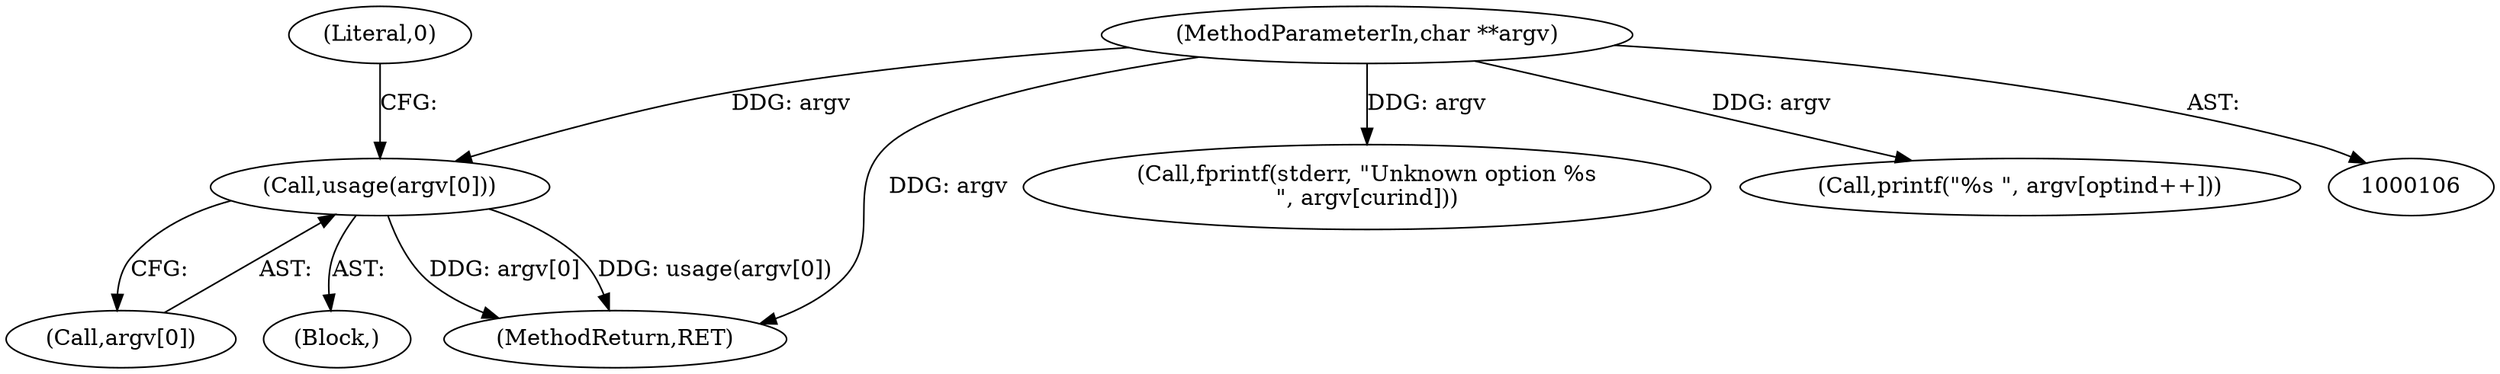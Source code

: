 digraph "0_keepalived_04f2d32871bb3b11d7dc024039952f2fe2750306@array" {
"1000257" [label="(Call,usage(argv[0]))"];
"1000108" [label="(MethodParameterIn,char **argv)"];
"1000675" [label="(Call,fprintf(stderr, \"Unknown option %s\n\", argv[curind]))"];
"1000257" [label="(Call,usage(argv[0]))"];
"1000258" [label="(Call,argv[0])"];
"1000262" [label="(Literal,0)"];
"1000195" [label="(Block,)"];
"1000731" [label="(Call,printf(\"%s \", argv[optind++]))"];
"1000108" [label="(MethodParameterIn,char **argv)"];
"1000745" [label="(MethodReturn,RET)"];
"1000257" -> "1000195"  [label="AST: "];
"1000257" -> "1000258"  [label="CFG: "];
"1000258" -> "1000257"  [label="AST: "];
"1000262" -> "1000257"  [label="CFG: "];
"1000257" -> "1000745"  [label="DDG: argv[0]"];
"1000257" -> "1000745"  [label="DDG: usage(argv[0])"];
"1000108" -> "1000257"  [label="DDG: argv"];
"1000108" -> "1000106"  [label="AST: "];
"1000108" -> "1000745"  [label="DDG: argv"];
"1000108" -> "1000675"  [label="DDG: argv"];
"1000108" -> "1000731"  [label="DDG: argv"];
}

